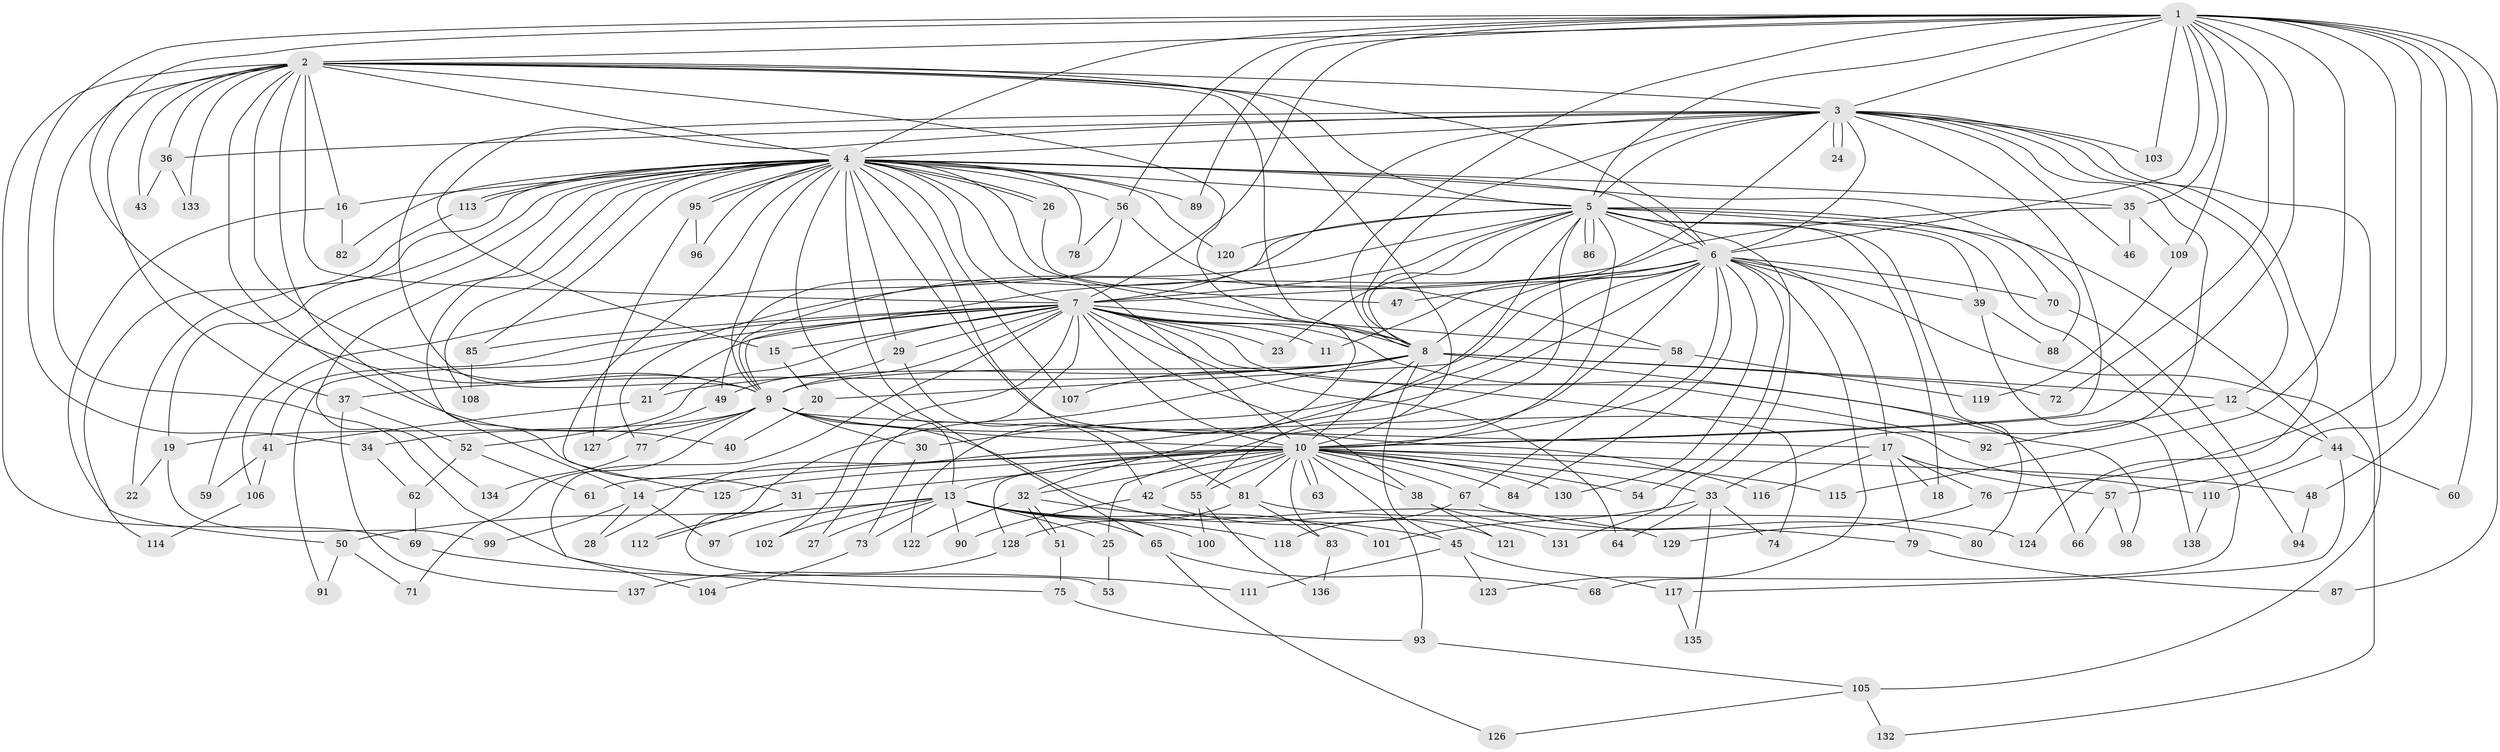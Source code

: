 // Generated by graph-tools (version 1.1) at 2025/45/03/09/25 04:45:38]
// undirected, 138 vertices, 301 edges
graph export_dot {
graph [start="1"]
  node [color=gray90,style=filled];
  1;
  2;
  3;
  4;
  5;
  6;
  7;
  8;
  9;
  10;
  11;
  12;
  13;
  14;
  15;
  16;
  17;
  18;
  19;
  20;
  21;
  22;
  23;
  24;
  25;
  26;
  27;
  28;
  29;
  30;
  31;
  32;
  33;
  34;
  35;
  36;
  37;
  38;
  39;
  40;
  41;
  42;
  43;
  44;
  45;
  46;
  47;
  48;
  49;
  50;
  51;
  52;
  53;
  54;
  55;
  56;
  57;
  58;
  59;
  60;
  61;
  62;
  63;
  64;
  65;
  66;
  67;
  68;
  69;
  70;
  71;
  72;
  73;
  74;
  75;
  76;
  77;
  78;
  79;
  80;
  81;
  82;
  83;
  84;
  85;
  86;
  87;
  88;
  89;
  90;
  91;
  92;
  93;
  94;
  95;
  96;
  97;
  98;
  99;
  100;
  101;
  102;
  103;
  104;
  105;
  106;
  107;
  108;
  109;
  110;
  111;
  112;
  113;
  114;
  115;
  116;
  117;
  118;
  119;
  120;
  121;
  122;
  123;
  124;
  125;
  126;
  127;
  128;
  129;
  130;
  131;
  132;
  133;
  134;
  135;
  136;
  137;
  138;
  1 -- 2;
  1 -- 3;
  1 -- 4;
  1 -- 5;
  1 -- 6;
  1 -- 7;
  1 -- 8;
  1 -- 9;
  1 -- 10;
  1 -- 34;
  1 -- 35;
  1 -- 48;
  1 -- 56;
  1 -- 57;
  1 -- 60;
  1 -- 72;
  1 -- 76;
  1 -- 87;
  1 -- 89;
  1 -- 103;
  1 -- 109;
  1 -- 115;
  2 -- 3;
  2 -- 4;
  2 -- 5;
  2 -- 6;
  2 -- 7;
  2 -- 8;
  2 -- 9;
  2 -- 10;
  2 -- 16;
  2 -- 31;
  2 -- 36;
  2 -- 37;
  2 -- 40;
  2 -- 43;
  2 -- 69;
  2 -- 75;
  2 -- 122;
  2 -- 133;
  3 -- 4;
  3 -- 5;
  3 -- 6;
  3 -- 7;
  3 -- 8;
  3 -- 9;
  3 -- 10;
  3 -- 11;
  3 -- 12;
  3 -- 15;
  3 -- 24;
  3 -- 24;
  3 -- 33;
  3 -- 36;
  3 -- 46;
  3 -- 103;
  3 -- 105;
  3 -- 124;
  4 -- 5;
  4 -- 6;
  4 -- 7;
  4 -- 8;
  4 -- 9;
  4 -- 10;
  4 -- 13;
  4 -- 14;
  4 -- 16;
  4 -- 19;
  4 -- 22;
  4 -- 26;
  4 -- 26;
  4 -- 29;
  4 -- 35;
  4 -- 56;
  4 -- 59;
  4 -- 65;
  4 -- 78;
  4 -- 81;
  4 -- 82;
  4 -- 85;
  4 -- 88;
  4 -- 89;
  4 -- 95;
  4 -- 95;
  4 -- 96;
  4 -- 107;
  4 -- 108;
  4 -- 113;
  4 -- 113;
  4 -- 116;
  4 -- 120;
  4 -- 125;
  4 -- 134;
  5 -- 6;
  5 -- 7;
  5 -- 8;
  5 -- 9;
  5 -- 10;
  5 -- 18;
  5 -- 23;
  5 -- 32;
  5 -- 39;
  5 -- 44;
  5 -- 49;
  5 -- 55;
  5 -- 68;
  5 -- 70;
  5 -- 80;
  5 -- 86;
  5 -- 86;
  5 -- 120;
  5 -- 131;
  6 -- 7;
  6 -- 8;
  6 -- 9;
  6 -- 10;
  6 -- 17;
  6 -- 20;
  6 -- 25;
  6 -- 28;
  6 -- 30;
  6 -- 39;
  6 -- 47;
  6 -- 54;
  6 -- 70;
  6 -- 84;
  6 -- 123;
  6 -- 130;
  6 -- 132;
  7 -- 8;
  7 -- 9;
  7 -- 10;
  7 -- 11;
  7 -- 15;
  7 -- 21;
  7 -- 23;
  7 -- 27;
  7 -- 29;
  7 -- 38;
  7 -- 41;
  7 -- 52;
  7 -- 58;
  7 -- 64;
  7 -- 74;
  7 -- 85;
  7 -- 91;
  7 -- 92;
  7 -- 98;
  7 -- 102;
  7 -- 104;
  8 -- 9;
  8 -- 10;
  8 -- 12;
  8 -- 21;
  8 -- 37;
  8 -- 45;
  8 -- 66;
  8 -- 72;
  8 -- 107;
  8 -- 112;
  9 -- 10;
  9 -- 17;
  9 -- 19;
  9 -- 30;
  9 -- 34;
  9 -- 71;
  9 -- 77;
  9 -- 110;
  9 -- 121;
  10 -- 13;
  10 -- 14;
  10 -- 31;
  10 -- 32;
  10 -- 33;
  10 -- 38;
  10 -- 42;
  10 -- 48;
  10 -- 54;
  10 -- 55;
  10 -- 61;
  10 -- 63;
  10 -- 63;
  10 -- 67;
  10 -- 81;
  10 -- 83;
  10 -- 84;
  10 -- 93;
  10 -- 115;
  10 -- 125;
  10 -- 128;
  10 -- 130;
  12 -- 44;
  12 -- 92;
  13 -- 25;
  13 -- 27;
  13 -- 50;
  13 -- 65;
  13 -- 73;
  13 -- 90;
  13 -- 97;
  13 -- 100;
  13 -- 101;
  13 -- 102;
  13 -- 118;
  13 -- 129;
  14 -- 28;
  14 -- 97;
  14 -- 99;
  15 -- 20;
  16 -- 50;
  16 -- 82;
  17 -- 18;
  17 -- 57;
  17 -- 76;
  17 -- 79;
  17 -- 116;
  19 -- 22;
  19 -- 99;
  20 -- 40;
  21 -- 41;
  25 -- 53;
  26 -- 47;
  29 -- 42;
  29 -- 49;
  30 -- 73;
  31 -- 53;
  31 -- 112;
  32 -- 45;
  32 -- 51;
  32 -- 51;
  32 -- 122;
  33 -- 64;
  33 -- 74;
  33 -- 101;
  33 -- 135;
  34 -- 62;
  35 -- 46;
  35 -- 77;
  35 -- 109;
  36 -- 43;
  36 -- 133;
  37 -- 52;
  37 -- 137;
  38 -- 79;
  38 -- 121;
  39 -- 88;
  39 -- 138;
  41 -- 59;
  41 -- 106;
  42 -- 90;
  42 -- 131;
  44 -- 60;
  44 -- 110;
  44 -- 117;
  45 -- 111;
  45 -- 117;
  45 -- 123;
  48 -- 94;
  49 -- 127;
  50 -- 71;
  50 -- 91;
  51 -- 75;
  52 -- 61;
  52 -- 62;
  55 -- 100;
  55 -- 136;
  56 -- 58;
  56 -- 78;
  56 -- 106;
  57 -- 66;
  57 -- 98;
  58 -- 67;
  58 -- 119;
  62 -- 69;
  65 -- 68;
  65 -- 126;
  67 -- 80;
  67 -- 118;
  69 -- 111;
  70 -- 94;
  73 -- 104;
  75 -- 93;
  76 -- 129;
  77 -- 134;
  79 -- 87;
  81 -- 83;
  81 -- 124;
  81 -- 128;
  83 -- 136;
  85 -- 108;
  93 -- 105;
  95 -- 96;
  95 -- 127;
  105 -- 126;
  105 -- 132;
  106 -- 114;
  109 -- 119;
  110 -- 138;
  113 -- 114;
  117 -- 135;
  128 -- 137;
}
